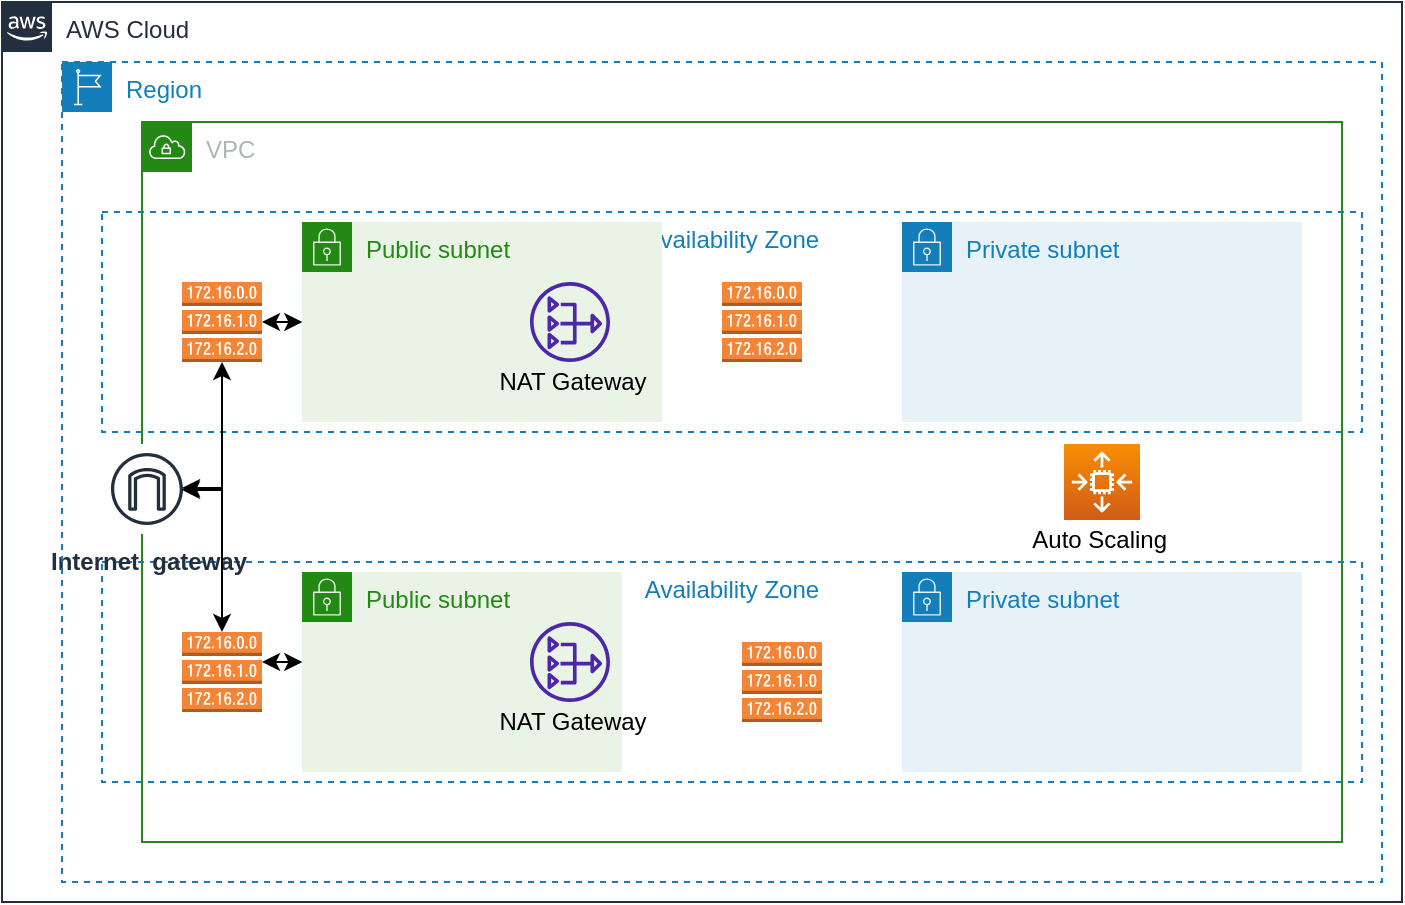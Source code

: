 <mxfile version="17.5.0" type="github">
  <diagram id="Ht1M8jgEwFfnCIfOTk4-" name="Page-1">
    <mxGraphModel dx="998" dy="592" grid="1" gridSize="10" guides="1" tooltips="1" connect="1" arrows="1" fold="1" page="1" pageScale="1" pageWidth="827" pageHeight="1169" math="0" shadow="0">
      <root>
        <mxCell id="0" />
        <mxCell id="1" parent="0" />
        <mxCell id="lyNqc7KsThxSfF1TQBSU-5" value="VPC" style="points=[[0,0],[0.25,0],[0.5,0],[0.75,0],[1,0],[1,0.25],[1,0.5],[1,0.75],[1,1],[0.75,1],[0.5,1],[0.25,1],[0,1],[0,0.75],[0,0.5],[0,0.25]];outlineConnect=0;gradientColor=none;html=1;whiteSpace=wrap;fontSize=12;fontStyle=0;container=1;pointerEvents=0;collapsible=0;recursiveResize=0;shape=mxgraph.aws4.group;grIcon=mxgraph.aws4.group_vpc;strokeColor=#248814;fillColor=none;verticalAlign=top;align=left;spacingLeft=30;fontColor=#AAB7B8;dashed=0;" vertex="1" parent="1">
          <mxGeometry x="180" y="130" width="600" height="360" as="geometry" />
        </mxCell>
        <mxCell id="lyNqc7KsThxSfF1TQBSU-3" value="Availability Zone" style="fillColor=none;strokeColor=#147EBA;dashed=1;verticalAlign=top;fontStyle=0;fontColor=#147EBA;" vertex="1" parent="lyNqc7KsThxSfF1TQBSU-5">
          <mxGeometry x="-20" y="45" width="630" height="110" as="geometry" />
        </mxCell>
        <mxCell id="lyNqc7KsThxSfF1TQBSU-4" value="Availability Zone" style="fillColor=none;strokeColor=#147EBA;dashed=1;verticalAlign=top;fontStyle=0;fontColor=#147EBA;" vertex="1" parent="lyNqc7KsThxSfF1TQBSU-5">
          <mxGeometry x="-20" y="220" width="630" height="110" as="geometry" />
        </mxCell>
        <mxCell id="lyNqc7KsThxSfF1TQBSU-7" value="Public subnet" style="points=[[0,0],[0.25,0],[0.5,0],[0.75,0],[1,0],[1,0.25],[1,0.5],[1,0.75],[1,1],[0.75,1],[0.5,1],[0.25,1],[0,1],[0,0.75],[0,0.5],[0,0.25]];outlineConnect=0;gradientColor=none;html=1;whiteSpace=wrap;fontSize=12;fontStyle=0;container=1;pointerEvents=0;collapsible=0;recursiveResize=0;shape=mxgraph.aws4.group;grIcon=mxgraph.aws4.group_security_group;grStroke=0;strokeColor=#248814;fillColor=#E9F3E6;verticalAlign=top;align=left;spacingLeft=30;fontColor=#248814;dashed=0;" vertex="1" parent="lyNqc7KsThxSfF1TQBSU-5">
          <mxGeometry x="80" y="225" width="160" height="100" as="geometry" />
        </mxCell>
        <mxCell id="lyNqc7KsThxSfF1TQBSU-9" value="Private subnet" style="points=[[0,0],[0.25,0],[0.5,0],[0.75,0],[1,0],[1,0.25],[1,0.5],[1,0.75],[1,1],[0.75,1],[0.5,1],[0.25,1],[0,1],[0,0.75],[0,0.5],[0,0.25]];outlineConnect=0;gradientColor=none;html=1;whiteSpace=wrap;fontSize=12;fontStyle=0;container=1;pointerEvents=0;collapsible=0;recursiveResize=0;shape=mxgraph.aws4.group;grIcon=mxgraph.aws4.group_security_group;grStroke=0;strokeColor=#147EBA;fillColor=#E6F2F8;verticalAlign=top;align=left;spacingLeft=30;fontColor=#147EBA;dashed=0;" vertex="1" parent="lyNqc7KsThxSfF1TQBSU-5">
          <mxGeometry x="380" y="225" width="200" height="100" as="geometry" />
        </mxCell>
        <mxCell id="lyNqc7KsThxSfF1TQBSU-10" value="Private subnet" style="points=[[0,0],[0.25,0],[0.5,0],[0.75,0],[1,0],[1,0.25],[1,0.5],[1,0.75],[1,1],[0.75,1],[0.5,1],[0.25,1],[0,1],[0,0.75],[0,0.5],[0,0.25]];outlineConnect=0;gradientColor=none;html=1;whiteSpace=wrap;fontSize=12;fontStyle=0;container=1;pointerEvents=0;collapsible=0;recursiveResize=0;shape=mxgraph.aws4.group;grIcon=mxgraph.aws4.group_security_group;grStroke=0;strokeColor=#147EBA;fillColor=#E6F2F8;verticalAlign=top;align=left;spacingLeft=30;fontColor=#147EBA;dashed=0;" vertex="1" parent="lyNqc7KsThxSfF1TQBSU-5">
          <mxGeometry x="380" y="50" width="200" height="100" as="geometry" />
        </mxCell>
        <mxCell id="lyNqc7KsThxSfF1TQBSU-12" value="" style="sketch=0;points=[[0,0,0],[0.25,0,0],[0.5,0,0],[0.75,0,0],[1,0,0],[0,1,0],[0.25,1,0],[0.5,1,0],[0.75,1,0],[1,1,0],[0,0.25,0],[0,0.5,0],[0,0.75,0],[1,0.25,0],[1,0.5,0],[1,0.75,0]];outlineConnect=0;fontColor=#232F3E;gradientColor=#F78E04;gradientDirection=north;fillColor=#D05C17;strokeColor=#ffffff;dashed=0;verticalLabelPosition=bottom;verticalAlign=top;align=center;html=1;fontSize=12;fontStyle=0;aspect=fixed;shape=mxgraph.aws4.resourceIcon;resIcon=mxgraph.aws4.auto_scaling2;" vertex="1" parent="lyNqc7KsThxSfF1TQBSU-5">
          <mxGeometry x="461" y="161" width="38" height="38" as="geometry" />
        </mxCell>
        <mxCell id="lyNqc7KsThxSfF1TQBSU-13" value="Auto Scaling&amp;nbsp;" style="text;html=1;resizable=0;autosize=1;align=center;verticalAlign=middle;points=[];fillColor=none;strokeColor=none;rounded=0;" vertex="1" parent="lyNqc7KsThxSfF1TQBSU-5">
          <mxGeometry x="435" y="199" width="90" height="20" as="geometry" />
        </mxCell>
        <mxCell id="lyNqc7KsThxSfF1TQBSU-18" value="" style="sketch=0;outlineConnect=0;fontColor=#232F3E;gradientColor=none;fillColor=#4D27AA;strokeColor=none;dashed=0;verticalLabelPosition=bottom;verticalAlign=top;align=center;html=1;fontSize=12;fontStyle=0;aspect=fixed;pointerEvents=1;shape=mxgraph.aws4.nat_gateway;" vertex="1" parent="lyNqc7KsThxSfF1TQBSU-5">
          <mxGeometry x="194" y="250" width="40" height="40" as="geometry" />
        </mxCell>
        <mxCell id="lyNqc7KsThxSfF1TQBSU-20" value="NAT Gateway" style="text;html=1;resizable=0;autosize=1;align=center;verticalAlign=middle;points=[];fillColor=none;strokeColor=none;rounded=0;" vertex="1" parent="lyNqc7KsThxSfF1TQBSU-5">
          <mxGeometry x="170" y="290" width="90" height="20" as="geometry" />
        </mxCell>
        <mxCell id="lyNqc7KsThxSfF1TQBSU-21" value="" style="outlineConnect=0;dashed=0;verticalLabelPosition=bottom;verticalAlign=top;align=center;html=1;shape=mxgraph.aws3.route_table;fillColor=#F58536;gradientColor=none;" vertex="1" parent="lyNqc7KsThxSfF1TQBSU-5">
          <mxGeometry x="290" y="80" width="40" height="40" as="geometry" />
        </mxCell>
        <mxCell id="lyNqc7KsThxSfF1TQBSU-22" value="" style="outlineConnect=0;dashed=0;verticalLabelPosition=bottom;verticalAlign=top;align=center;html=1;shape=mxgraph.aws3.route_table;fillColor=#F58536;gradientColor=none;" vertex="1" parent="lyNqc7KsThxSfF1TQBSU-5">
          <mxGeometry x="300" y="260" width="40" height="40" as="geometry" />
        </mxCell>
        <mxCell id="lyNqc7KsThxSfF1TQBSU-24" value="&lt;b&gt;Internet&amp;nbsp; gateway&lt;/b&gt;" style="sketch=0;outlineConnect=0;fontColor=#232F3E;gradientColor=none;strokeColor=#232F3E;fillColor=#ffffff;dashed=0;verticalLabelPosition=bottom;verticalAlign=top;align=center;html=1;fontSize=12;fontStyle=0;aspect=fixed;shape=mxgraph.aws4.resourceIcon;resIcon=mxgraph.aws4.internet_gateway;" vertex="1" parent="lyNqc7KsThxSfF1TQBSU-5">
          <mxGeometry x="-20" y="161" width="45" height="45" as="geometry" />
        </mxCell>
        <mxCell id="lyNqc7KsThxSfF1TQBSU-25" value="" style="outlineConnect=0;dashed=0;verticalLabelPosition=bottom;verticalAlign=top;align=center;html=1;shape=mxgraph.aws3.route_table;fillColor=#F58536;gradientColor=none;" vertex="1" parent="lyNqc7KsThxSfF1TQBSU-5">
          <mxGeometry x="20" y="255" width="40" height="40" as="geometry" />
        </mxCell>
        <mxCell id="lyNqc7KsThxSfF1TQBSU-30" value="" style="endArrow=classic;startArrow=classic;html=1;rounded=0;entryX=0.5;entryY=0;entryDx=0;entryDy=0;entryPerimeter=0;" edge="1" parent="lyNqc7KsThxSfF1TQBSU-5" target="lyNqc7KsThxSfF1TQBSU-25">
          <mxGeometry width="50" height="50" relative="1" as="geometry">
            <mxPoint x="20" y="184" as="sourcePoint" />
            <mxPoint x="80" y="170" as="targetPoint" />
            <Array as="points">
              <mxPoint x="40" y="184" />
            </Array>
          </mxGeometry>
        </mxCell>
        <mxCell id="lyNqc7KsThxSfF1TQBSU-26" value="" style="outlineConnect=0;dashed=0;verticalLabelPosition=bottom;verticalAlign=top;align=center;html=1;shape=mxgraph.aws3.route_table;fillColor=#F58536;gradientColor=none;" vertex="1" parent="lyNqc7KsThxSfF1TQBSU-5">
          <mxGeometry x="20" y="80" width="40" height="40" as="geometry" />
        </mxCell>
        <mxCell id="lyNqc7KsThxSfF1TQBSU-31" value="" style="endArrow=classic;startArrow=classic;html=1;rounded=0;entryX=1;entryY=0.5;entryDx=0;entryDy=0;entryPerimeter=0;exitX=0.159;exitY=0.5;exitDx=0;exitDy=0;exitPerimeter=0;" edge="1" parent="lyNqc7KsThxSfF1TQBSU-5" source="lyNqc7KsThxSfF1TQBSU-3" target="lyNqc7KsThxSfF1TQBSU-26">
          <mxGeometry width="50" height="50" relative="1" as="geometry">
            <mxPoint x="30" y="190" as="sourcePoint" />
            <mxPoint x="80" y="140" as="targetPoint" />
          </mxGeometry>
        </mxCell>
        <mxCell id="lyNqc7KsThxSfF1TQBSU-32" value="" style="endArrow=classic;startArrow=classic;html=1;rounded=0;exitX=0.159;exitY=0.455;exitDx=0;exitDy=0;exitPerimeter=0;" edge="1" parent="lyNqc7KsThxSfF1TQBSU-5" source="lyNqc7KsThxSfF1TQBSU-4">
          <mxGeometry width="50" height="50" relative="1" as="geometry">
            <mxPoint x="90.17" y="110" as="sourcePoint" />
            <mxPoint x="60" y="270" as="targetPoint" />
            <Array as="points">
              <mxPoint x="70" y="270" />
            </Array>
          </mxGeometry>
        </mxCell>
        <mxCell id="lyNqc7KsThxSfF1TQBSU-1" value="AWS Cloud" style="points=[[0,0],[0.25,0],[0.5,0],[0.75,0],[1,0],[1,0.25],[1,0.5],[1,0.75],[1,1],[0.75,1],[0.5,1],[0.25,1],[0,1],[0,0.75],[0,0.5],[0,0.25]];outlineConnect=0;gradientColor=none;html=1;whiteSpace=wrap;fontSize=12;fontStyle=0;container=1;pointerEvents=0;collapsible=0;recursiveResize=0;shape=mxgraph.aws4.group;grIcon=mxgraph.aws4.group_aws_cloud_alt;strokeColor=#232F3E;fillColor=none;verticalAlign=top;align=left;spacingLeft=30;fontColor=#232F3E;dashed=0;" vertex="1" parent="1">
          <mxGeometry x="110" y="70" width="700" height="450" as="geometry" />
        </mxCell>
        <mxCell id="lyNqc7KsThxSfF1TQBSU-2" value="Region" style="points=[[0,0],[0.25,0],[0.5,0],[0.75,0],[1,0],[1,0.25],[1,0.5],[1,0.75],[1,1],[0.75,1],[0.5,1],[0.25,1],[0,1],[0,0.75],[0,0.5],[0,0.25]];outlineConnect=0;gradientColor=none;html=1;whiteSpace=wrap;fontSize=12;fontStyle=0;container=1;pointerEvents=0;collapsible=0;recursiveResize=0;shape=mxgraph.aws4.group;grIcon=mxgraph.aws4.group_region;strokeColor=#147EBA;fillColor=none;verticalAlign=top;align=left;spacingLeft=30;fontColor=#147EBA;dashed=1;" vertex="1" parent="1">
          <mxGeometry x="140" y="100" width="660" height="410" as="geometry" />
        </mxCell>
        <mxCell id="lyNqc7KsThxSfF1TQBSU-6" value="Public subnet" style="points=[[0,0],[0.25,0],[0.5,0],[0.75,0],[1,0],[1,0.25],[1,0.5],[1,0.75],[1,1],[0.75,1],[0.5,1],[0.25,1],[0,1],[0,0.75],[0,0.5],[0,0.25]];outlineConnect=0;gradientColor=none;html=1;whiteSpace=wrap;fontSize=12;fontStyle=0;container=1;pointerEvents=0;collapsible=0;recursiveResize=0;shape=mxgraph.aws4.group;grIcon=mxgraph.aws4.group_security_group;grStroke=0;strokeColor=#248814;fillColor=#E9F3E6;verticalAlign=top;align=left;spacingLeft=30;fontColor=#248814;dashed=0;" vertex="1" parent="lyNqc7KsThxSfF1TQBSU-2">
          <mxGeometry x="120" y="80" width="180" height="100" as="geometry" />
        </mxCell>
        <mxCell id="lyNqc7KsThxSfF1TQBSU-27" value="" style="sketch=0;outlineConnect=0;fontColor=#232F3E;gradientColor=none;fillColor=#4D27AA;strokeColor=none;dashed=0;verticalLabelPosition=bottom;verticalAlign=top;align=center;html=1;fontSize=12;fontStyle=0;aspect=fixed;pointerEvents=1;shape=mxgraph.aws4.nat_gateway;" vertex="1" parent="lyNqc7KsThxSfF1TQBSU-6">
          <mxGeometry x="114" y="30" width="40" height="40" as="geometry" />
        </mxCell>
        <mxCell id="lyNqc7KsThxSfF1TQBSU-28" value="NAT Gateway" style="text;html=1;resizable=0;autosize=1;align=center;verticalAlign=middle;points=[];fillColor=none;strokeColor=none;rounded=0;" vertex="1" parent="lyNqc7KsThxSfF1TQBSU-6">
          <mxGeometry x="90" y="70" width="90" height="20" as="geometry" />
        </mxCell>
        <mxCell id="lyNqc7KsThxSfF1TQBSU-29" value="" style="endArrow=classic;startArrow=classic;html=1;rounded=0;entryX=0.5;entryY=1;entryDx=0;entryDy=0;entryPerimeter=0;" edge="1" parent="1" target="lyNqc7KsThxSfF1TQBSU-26">
          <mxGeometry width="50" height="50" relative="1" as="geometry">
            <mxPoint x="200" y="313" as="sourcePoint" />
            <mxPoint x="380" y="300" as="targetPoint" />
            <Array as="points">
              <mxPoint x="220" y="313" />
            </Array>
          </mxGeometry>
        </mxCell>
      </root>
    </mxGraphModel>
  </diagram>
</mxfile>
